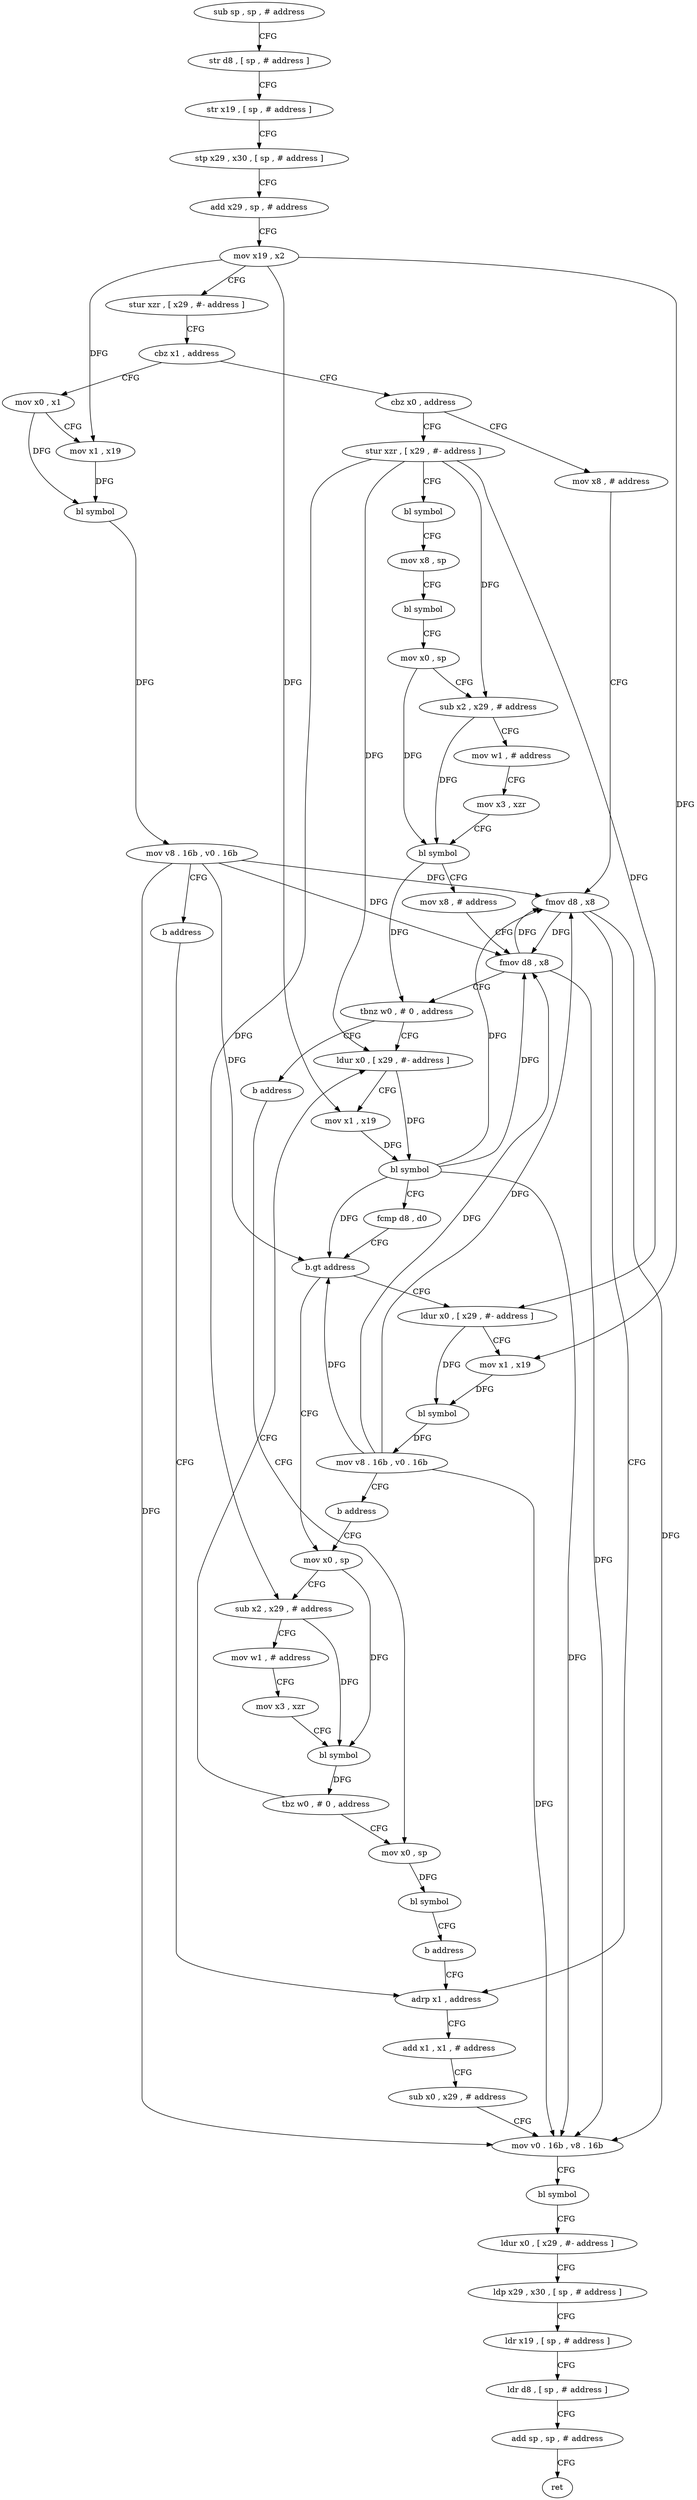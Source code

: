 digraph "func" {
"137120" [label = "sub sp , sp , # address" ]
"137124" [label = "str d8 , [ sp , # address ]" ]
"137128" [label = "str x19 , [ sp , # address ]" ]
"137132" [label = "stp x29 , x30 , [ sp , # address ]" ]
"137136" [label = "add x29 , sp , # address" ]
"137140" [label = "mov x19 , x2" ]
"137144" [label = "stur xzr , [ x29 , #- address ]" ]
"137148" [label = "cbz x1 , address" ]
"137172" [label = "cbz x0 , address" ]
"137152" [label = "mov x0 , x1" ]
"137304" [label = "mov x8 , # address" ]
"137176" [label = "stur xzr , [ x29 , #- address ]" ]
"137156" [label = "mov x1 , x19" ]
"137160" [label = "bl symbol" ]
"137164" [label = "mov v8 . 16b , v0 . 16b" ]
"137168" [label = "b address" ]
"137312" [label = "adrp x1 , address" ]
"137308" [label = "fmov d8 , x8" ]
"137180" [label = "bl symbol" ]
"137184" [label = "mov x8 , sp" ]
"137188" [label = "bl symbol" ]
"137192" [label = "mov x0 , sp" ]
"137196" [label = "sub x2 , x29 , # address" ]
"137200" [label = "mov w1 , # address" ]
"137204" [label = "mov x3 , xzr" ]
"137208" [label = "bl symbol" ]
"137212" [label = "mov x8 , # address" ]
"137216" [label = "fmov d8 , x8" ]
"137220" [label = "tbnz w0 , # 0 , address" ]
"137252" [label = "ldur x0 , [ x29 , #- address ]" ]
"137224" [label = "b address" ]
"137316" [label = "add x1 , x1 , # address" ]
"137320" [label = "sub x0 , x29 , # address" ]
"137324" [label = "mov v0 . 16b , v8 . 16b" ]
"137328" [label = "bl symbol" ]
"137332" [label = "ldur x0 , [ x29 , #- address ]" ]
"137336" [label = "ldp x29 , x30 , [ sp , # address ]" ]
"137340" [label = "ldr x19 , [ sp , # address ]" ]
"137344" [label = "ldr d8 , [ sp , # address ]" ]
"137348" [label = "add sp , sp , # address" ]
"137352" [label = "ret" ]
"137256" [label = "mov x1 , x19" ]
"137260" [label = "bl symbol" ]
"137264" [label = "fcmp d8 , d0" ]
"137268" [label = "b.gt address" ]
"137228" [label = "mov x0 , sp" ]
"137272" [label = "ldur x0 , [ x29 , #- address ]" ]
"137292" [label = "mov x0 , sp" ]
"137232" [label = "sub x2 , x29 , # address" ]
"137236" [label = "mov w1 , # address" ]
"137240" [label = "mov x3 , xzr" ]
"137244" [label = "bl symbol" ]
"137248" [label = "tbz w0 , # 0 , address" ]
"137276" [label = "mov x1 , x19" ]
"137280" [label = "bl symbol" ]
"137284" [label = "mov v8 . 16b , v0 . 16b" ]
"137288" [label = "b address" ]
"137296" [label = "bl symbol" ]
"137300" [label = "b address" ]
"137120" -> "137124" [ label = "CFG" ]
"137124" -> "137128" [ label = "CFG" ]
"137128" -> "137132" [ label = "CFG" ]
"137132" -> "137136" [ label = "CFG" ]
"137136" -> "137140" [ label = "CFG" ]
"137140" -> "137144" [ label = "CFG" ]
"137140" -> "137156" [ label = "DFG" ]
"137140" -> "137256" [ label = "DFG" ]
"137140" -> "137276" [ label = "DFG" ]
"137144" -> "137148" [ label = "CFG" ]
"137148" -> "137172" [ label = "CFG" ]
"137148" -> "137152" [ label = "CFG" ]
"137172" -> "137304" [ label = "CFG" ]
"137172" -> "137176" [ label = "CFG" ]
"137152" -> "137156" [ label = "CFG" ]
"137152" -> "137160" [ label = "DFG" ]
"137304" -> "137308" [ label = "CFG" ]
"137176" -> "137180" [ label = "CFG" ]
"137176" -> "137252" [ label = "DFG" ]
"137176" -> "137272" [ label = "DFG" ]
"137176" -> "137196" [ label = "DFG" ]
"137176" -> "137232" [ label = "DFG" ]
"137156" -> "137160" [ label = "DFG" ]
"137160" -> "137164" [ label = "DFG" ]
"137164" -> "137168" [ label = "CFG" ]
"137164" -> "137308" [ label = "DFG" ]
"137164" -> "137216" [ label = "DFG" ]
"137164" -> "137324" [ label = "DFG" ]
"137164" -> "137268" [ label = "DFG" ]
"137168" -> "137312" [ label = "CFG" ]
"137312" -> "137316" [ label = "CFG" ]
"137308" -> "137312" [ label = "CFG" ]
"137308" -> "137216" [ label = "DFG" ]
"137308" -> "137324" [ label = "DFG" ]
"137180" -> "137184" [ label = "CFG" ]
"137184" -> "137188" [ label = "CFG" ]
"137188" -> "137192" [ label = "CFG" ]
"137192" -> "137196" [ label = "CFG" ]
"137192" -> "137208" [ label = "DFG" ]
"137196" -> "137200" [ label = "CFG" ]
"137196" -> "137208" [ label = "DFG" ]
"137200" -> "137204" [ label = "CFG" ]
"137204" -> "137208" [ label = "CFG" ]
"137208" -> "137212" [ label = "CFG" ]
"137208" -> "137220" [ label = "DFG" ]
"137212" -> "137216" [ label = "CFG" ]
"137216" -> "137220" [ label = "CFG" ]
"137216" -> "137308" [ label = "DFG" ]
"137216" -> "137324" [ label = "DFG" ]
"137220" -> "137252" [ label = "CFG" ]
"137220" -> "137224" [ label = "CFG" ]
"137252" -> "137256" [ label = "CFG" ]
"137252" -> "137260" [ label = "DFG" ]
"137224" -> "137292" [ label = "CFG" ]
"137316" -> "137320" [ label = "CFG" ]
"137320" -> "137324" [ label = "CFG" ]
"137324" -> "137328" [ label = "CFG" ]
"137328" -> "137332" [ label = "CFG" ]
"137332" -> "137336" [ label = "CFG" ]
"137336" -> "137340" [ label = "CFG" ]
"137340" -> "137344" [ label = "CFG" ]
"137344" -> "137348" [ label = "CFG" ]
"137348" -> "137352" [ label = "CFG" ]
"137256" -> "137260" [ label = "DFG" ]
"137260" -> "137264" [ label = "CFG" ]
"137260" -> "137308" [ label = "DFG" ]
"137260" -> "137216" [ label = "DFG" ]
"137260" -> "137324" [ label = "DFG" ]
"137260" -> "137268" [ label = "DFG" ]
"137264" -> "137268" [ label = "CFG" ]
"137268" -> "137228" [ label = "CFG" ]
"137268" -> "137272" [ label = "CFG" ]
"137228" -> "137232" [ label = "CFG" ]
"137228" -> "137244" [ label = "DFG" ]
"137272" -> "137276" [ label = "CFG" ]
"137272" -> "137280" [ label = "DFG" ]
"137292" -> "137296" [ label = "DFG" ]
"137232" -> "137236" [ label = "CFG" ]
"137232" -> "137244" [ label = "DFG" ]
"137236" -> "137240" [ label = "CFG" ]
"137240" -> "137244" [ label = "CFG" ]
"137244" -> "137248" [ label = "DFG" ]
"137248" -> "137292" [ label = "CFG" ]
"137248" -> "137252" [ label = "CFG" ]
"137276" -> "137280" [ label = "DFG" ]
"137280" -> "137284" [ label = "DFG" ]
"137284" -> "137288" [ label = "CFG" ]
"137284" -> "137308" [ label = "DFG" ]
"137284" -> "137216" [ label = "DFG" ]
"137284" -> "137324" [ label = "DFG" ]
"137284" -> "137268" [ label = "DFG" ]
"137288" -> "137228" [ label = "CFG" ]
"137296" -> "137300" [ label = "CFG" ]
"137300" -> "137312" [ label = "CFG" ]
}

